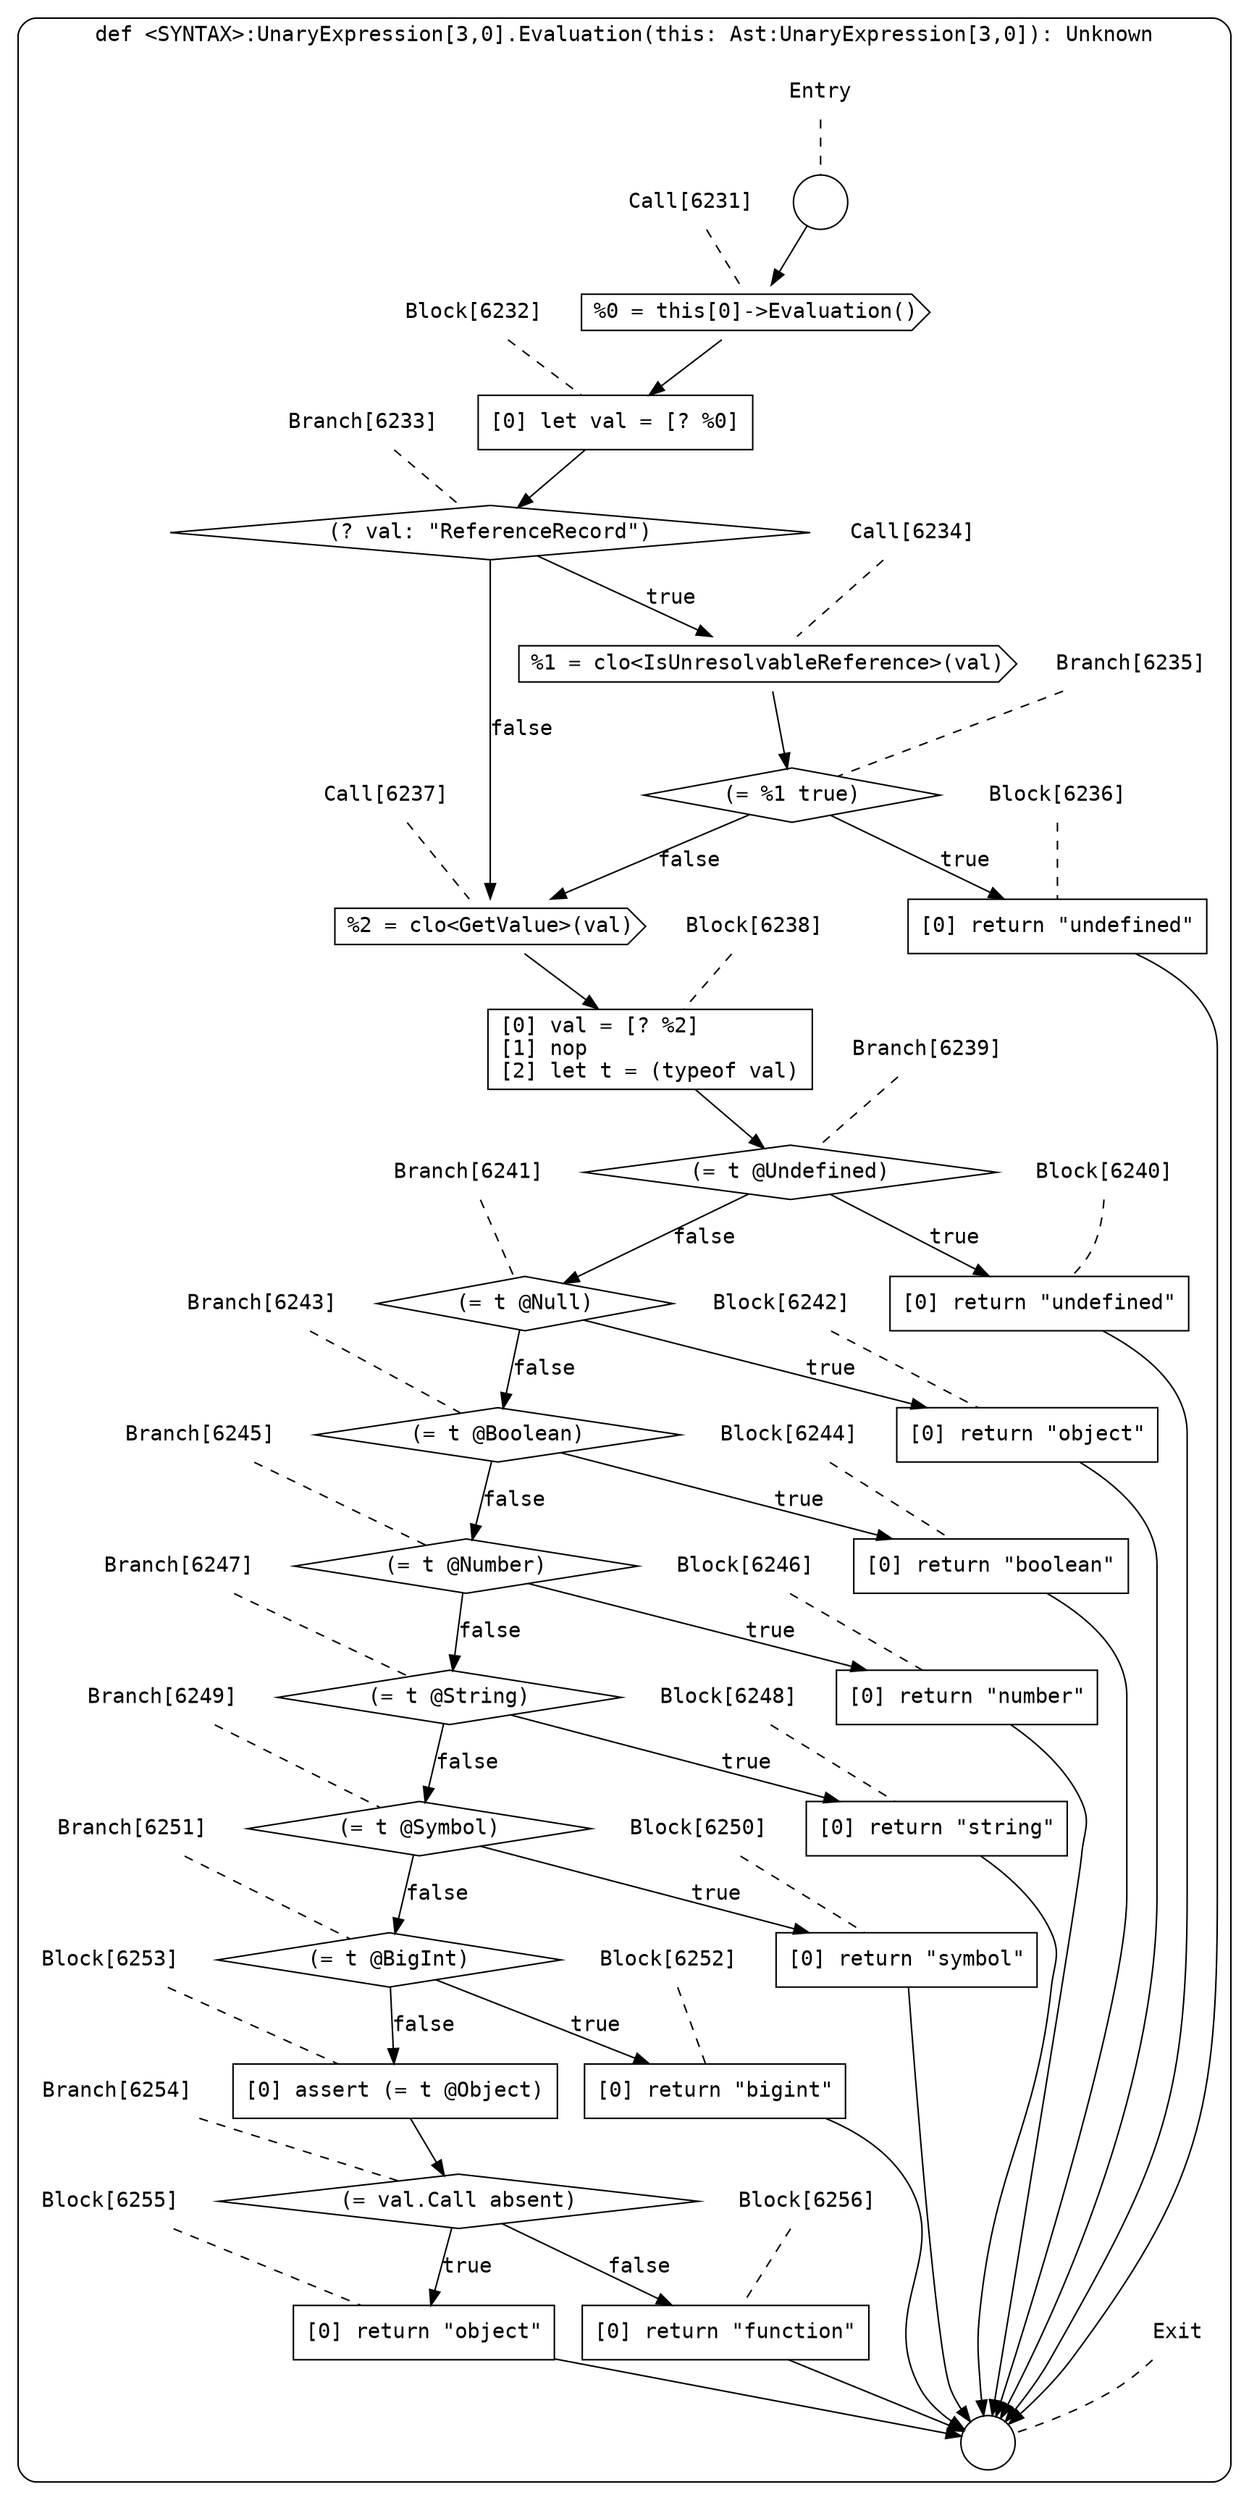 digraph {
  graph [fontname = "Consolas"]
  node [fontname = "Consolas"]
  edge [fontname = "Consolas"]
  subgraph cluster1307 {
    label = "def <SYNTAX>:UnaryExpression[3,0].Evaluation(this: Ast:UnaryExpression[3,0]): Unknown"
    style = rounded
    cluster1307_entry_name [shape=none, label=<<font color="black">Entry</font>>]
    cluster1307_entry_name -> cluster1307_entry [arrowhead=none, color="black", style=dashed]
    cluster1307_entry [shape=circle label=" " color="black" fillcolor="white" style=filled]
    cluster1307_entry -> node6231 [color="black"]
    cluster1307_exit_name [shape=none, label=<<font color="black">Exit</font>>]
    cluster1307_exit_name -> cluster1307_exit [arrowhead=none, color="black", style=dashed]
    cluster1307_exit [shape=circle label=" " color="black" fillcolor="white" style=filled]
    node6231_name [shape=none, label=<<font color="black">Call[6231]</font>>]
    node6231_name -> node6231 [arrowhead=none, color="black", style=dashed]
    node6231 [shape=cds, label=<<font color="black">%0 = this[0]-&gt;Evaluation()</font>> color="black" fillcolor="white", style=filled]
    node6231 -> node6232 [color="black"]
    node6232_name [shape=none, label=<<font color="black">Block[6232]</font>>]
    node6232_name -> node6232 [arrowhead=none, color="black", style=dashed]
    node6232 [shape=box, label=<<font color="black">[0] let val = [? %0]<BR ALIGN="LEFT"/></font>> color="black" fillcolor="white", style=filled]
    node6232 -> node6233 [color="black"]
    node6233_name [shape=none, label=<<font color="black">Branch[6233]</font>>]
    node6233_name -> node6233 [arrowhead=none, color="black", style=dashed]
    node6233 [shape=diamond, label=<<font color="black">(? val: &quot;ReferenceRecord&quot;)</font>> color="black" fillcolor="white", style=filled]
    node6233 -> node6234 [label=<<font color="black">true</font>> color="black"]
    node6233 -> node6237 [label=<<font color="black">false</font>> color="black"]
    node6234_name [shape=none, label=<<font color="black">Call[6234]</font>>]
    node6234_name -> node6234 [arrowhead=none, color="black", style=dashed]
    node6234 [shape=cds, label=<<font color="black">%1 = clo&lt;IsUnresolvableReference&gt;(val)</font>> color="black" fillcolor="white", style=filled]
    node6234 -> node6235 [color="black"]
    node6237_name [shape=none, label=<<font color="black">Call[6237]</font>>]
    node6237_name -> node6237 [arrowhead=none, color="black", style=dashed]
    node6237 [shape=cds, label=<<font color="black">%2 = clo&lt;GetValue&gt;(val)</font>> color="black" fillcolor="white", style=filled]
    node6237 -> node6238 [color="black"]
    node6235_name [shape=none, label=<<font color="black">Branch[6235]</font>>]
    node6235_name -> node6235 [arrowhead=none, color="black", style=dashed]
    node6235 [shape=diamond, label=<<font color="black">(= %1 true)</font>> color="black" fillcolor="white", style=filled]
    node6235 -> node6236 [label=<<font color="black">true</font>> color="black"]
    node6235 -> node6237 [label=<<font color="black">false</font>> color="black"]
    node6238_name [shape=none, label=<<font color="black">Block[6238]</font>>]
    node6238_name -> node6238 [arrowhead=none, color="black", style=dashed]
    node6238 [shape=box, label=<<font color="black">[0] val = [? %2]<BR ALIGN="LEFT"/>[1] nop<BR ALIGN="LEFT"/>[2] let t = (typeof val)<BR ALIGN="LEFT"/></font>> color="black" fillcolor="white", style=filled]
    node6238 -> node6239 [color="black"]
    node6236_name [shape=none, label=<<font color="black">Block[6236]</font>>]
    node6236_name -> node6236 [arrowhead=none, color="black", style=dashed]
    node6236 [shape=box, label=<<font color="black">[0] return &quot;undefined&quot;<BR ALIGN="LEFT"/></font>> color="black" fillcolor="white", style=filled]
    node6236 -> cluster1307_exit [color="black"]
    node6239_name [shape=none, label=<<font color="black">Branch[6239]</font>>]
    node6239_name -> node6239 [arrowhead=none, color="black", style=dashed]
    node6239 [shape=diamond, label=<<font color="black">(= t @Undefined)</font>> color="black" fillcolor="white", style=filled]
    node6239 -> node6240 [label=<<font color="black">true</font>> color="black"]
    node6239 -> node6241 [label=<<font color="black">false</font>> color="black"]
    node6240_name [shape=none, label=<<font color="black">Block[6240]</font>>]
    node6240_name -> node6240 [arrowhead=none, color="black", style=dashed]
    node6240 [shape=box, label=<<font color="black">[0] return &quot;undefined&quot;<BR ALIGN="LEFT"/></font>> color="black" fillcolor="white", style=filled]
    node6240 -> cluster1307_exit [color="black"]
    node6241_name [shape=none, label=<<font color="black">Branch[6241]</font>>]
    node6241_name -> node6241 [arrowhead=none, color="black", style=dashed]
    node6241 [shape=diamond, label=<<font color="black">(= t @Null)</font>> color="black" fillcolor="white", style=filled]
    node6241 -> node6242 [label=<<font color="black">true</font>> color="black"]
    node6241 -> node6243 [label=<<font color="black">false</font>> color="black"]
    node6242_name [shape=none, label=<<font color="black">Block[6242]</font>>]
    node6242_name -> node6242 [arrowhead=none, color="black", style=dashed]
    node6242 [shape=box, label=<<font color="black">[0] return &quot;object&quot;<BR ALIGN="LEFT"/></font>> color="black" fillcolor="white", style=filled]
    node6242 -> cluster1307_exit [color="black"]
    node6243_name [shape=none, label=<<font color="black">Branch[6243]</font>>]
    node6243_name -> node6243 [arrowhead=none, color="black", style=dashed]
    node6243 [shape=diamond, label=<<font color="black">(= t @Boolean)</font>> color="black" fillcolor="white", style=filled]
    node6243 -> node6244 [label=<<font color="black">true</font>> color="black"]
    node6243 -> node6245 [label=<<font color="black">false</font>> color="black"]
    node6244_name [shape=none, label=<<font color="black">Block[6244]</font>>]
    node6244_name -> node6244 [arrowhead=none, color="black", style=dashed]
    node6244 [shape=box, label=<<font color="black">[0] return &quot;boolean&quot;<BR ALIGN="LEFT"/></font>> color="black" fillcolor="white", style=filled]
    node6244 -> cluster1307_exit [color="black"]
    node6245_name [shape=none, label=<<font color="black">Branch[6245]</font>>]
    node6245_name -> node6245 [arrowhead=none, color="black", style=dashed]
    node6245 [shape=diamond, label=<<font color="black">(= t @Number)</font>> color="black" fillcolor="white", style=filled]
    node6245 -> node6246 [label=<<font color="black">true</font>> color="black"]
    node6245 -> node6247 [label=<<font color="black">false</font>> color="black"]
    node6246_name [shape=none, label=<<font color="black">Block[6246]</font>>]
    node6246_name -> node6246 [arrowhead=none, color="black", style=dashed]
    node6246 [shape=box, label=<<font color="black">[0] return &quot;number&quot;<BR ALIGN="LEFT"/></font>> color="black" fillcolor="white", style=filled]
    node6246 -> cluster1307_exit [color="black"]
    node6247_name [shape=none, label=<<font color="black">Branch[6247]</font>>]
    node6247_name -> node6247 [arrowhead=none, color="black", style=dashed]
    node6247 [shape=diamond, label=<<font color="black">(= t @String)</font>> color="black" fillcolor="white", style=filled]
    node6247 -> node6248 [label=<<font color="black">true</font>> color="black"]
    node6247 -> node6249 [label=<<font color="black">false</font>> color="black"]
    node6248_name [shape=none, label=<<font color="black">Block[6248]</font>>]
    node6248_name -> node6248 [arrowhead=none, color="black", style=dashed]
    node6248 [shape=box, label=<<font color="black">[0] return &quot;string&quot;<BR ALIGN="LEFT"/></font>> color="black" fillcolor="white", style=filled]
    node6248 -> cluster1307_exit [color="black"]
    node6249_name [shape=none, label=<<font color="black">Branch[6249]</font>>]
    node6249_name -> node6249 [arrowhead=none, color="black", style=dashed]
    node6249 [shape=diamond, label=<<font color="black">(= t @Symbol)</font>> color="black" fillcolor="white", style=filled]
    node6249 -> node6250 [label=<<font color="black">true</font>> color="black"]
    node6249 -> node6251 [label=<<font color="black">false</font>> color="black"]
    node6250_name [shape=none, label=<<font color="black">Block[6250]</font>>]
    node6250_name -> node6250 [arrowhead=none, color="black", style=dashed]
    node6250 [shape=box, label=<<font color="black">[0] return &quot;symbol&quot;<BR ALIGN="LEFT"/></font>> color="black" fillcolor="white", style=filled]
    node6250 -> cluster1307_exit [color="black"]
    node6251_name [shape=none, label=<<font color="black">Branch[6251]</font>>]
    node6251_name -> node6251 [arrowhead=none, color="black", style=dashed]
    node6251 [shape=diamond, label=<<font color="black">(= t @BigInt)</font>> color="black" fillcolor="white", style=filled]
    node6251 -> node6252 [label=<<font color="black">true</font>> color="black"]
    node6251 -> node6253 [label=<<font color="black">false</font>> color="black"]
    node6252_name [shape=none, label=<<font color="black">Block[6252]</font>>]
    node6252_name -> node6252 [arrowhead=none, color="black", style=dashed]
    node6252 [shape=box, label=<<font color="black">[0] return &quot;bigint&quot;<BR ALIGN="LEFT"/></font>> color="black" fillcolor="white", style=filled]
    node6252 -> cluster1307_exit [color="black"]
    node6253_name [shape=none, label=<<font color="black">Block[6253]</font>>]
    node6253_name -> node6253 [arrowhead=none, color="black", style=dashed]
    node6253 [shape=box, label=<<font color="black">[0] assert (= t @Object)<BR ALIGN="LEFT"/></font>> color="black" fillcolor="white", style=filled]
    node6253 -> node6254 [color="black"]
    node6254_name [shape=none, label=<<font color="black">Branch[6254]</font>>]
    node6254_name -> node6254 [arrowhead=none, color="black", style=dashed]
    node6254 [shape=diamond, label=<<font color="black">(= val.Call absent)</font>> color="black" fillcolor="white", style=filled]
    node6254 -> node6255 [label=<<font color="black">true</font>> color="black"]
    node6254 -> node6256 [label=<<font color="black">false</font>> color="black"]
    node6255_name [shape=none, label=<<font color="black">Block[6255]</font>>]
    node6255_name -> node6255 [arrowhead=none, color="black", style=dashed]
    node6255 [shape=box, label=<<font color="black">[0] return &quot;object&quot;<BR ALIGN="LEFT"/></font>> color="black" fillcolor="white", style=filled]
    node6255 -> cluster1307_exit [color="black"]
    node6256_name [shape=none, label=<<font color="black">Block[6256]</font>>]
    node6256_name -> node6256 [arrowhead=none, color="black", style=dashed]
    node6256 [shape=box, label=<<font color="black">[0] return &quot;function&quot;<BR ALIGN="LEFT"/></font>> color="black" fillcolor="white", style=filled]
    node6256 -> cluster1307_exit [color="black"]
  }
}